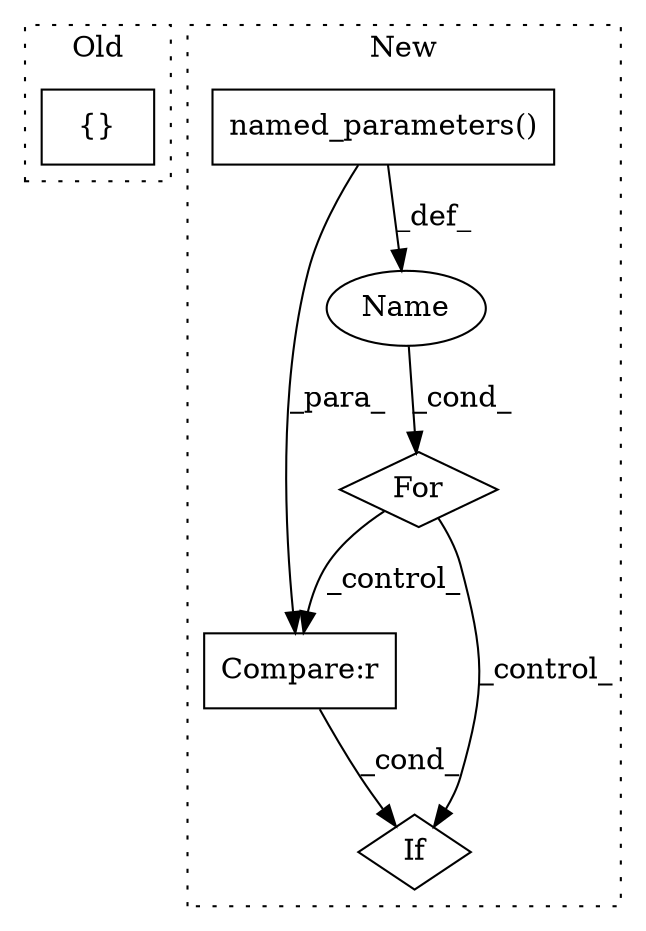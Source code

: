 digraph G {
subgraph cluster0 {
1 [label="{}" a="95" s="5556,5637" l="1,1" shape="box"];
label = "Old";
style="dotted";
}
subgraph cluster1 {
2 [label="named_parameters()" a="75" s="6561" l="35" shape="box"];
3 [label="If" a="96" s="6610" l="3" shape="diamond"];
4 [label="For" a="107" s="6542,6596" l="4,14" shape="diamond"];
5 [label="Compare:r" a="40" s="6613" l="16" shape="box"];
6 [label="Name" a="87" s="6552" l="5" shape="ellipse"];
label = "New";
style="dotted";
}
2 -> 5 [label="_para_"];
2 -> 6 [label="_def_"];
4 -> 3 [label="_control_"];
4 -> 5 [label="_control_"];
5 -> 3 [label="_cond_"];
6 -> 4 [label="_cond_"];
}